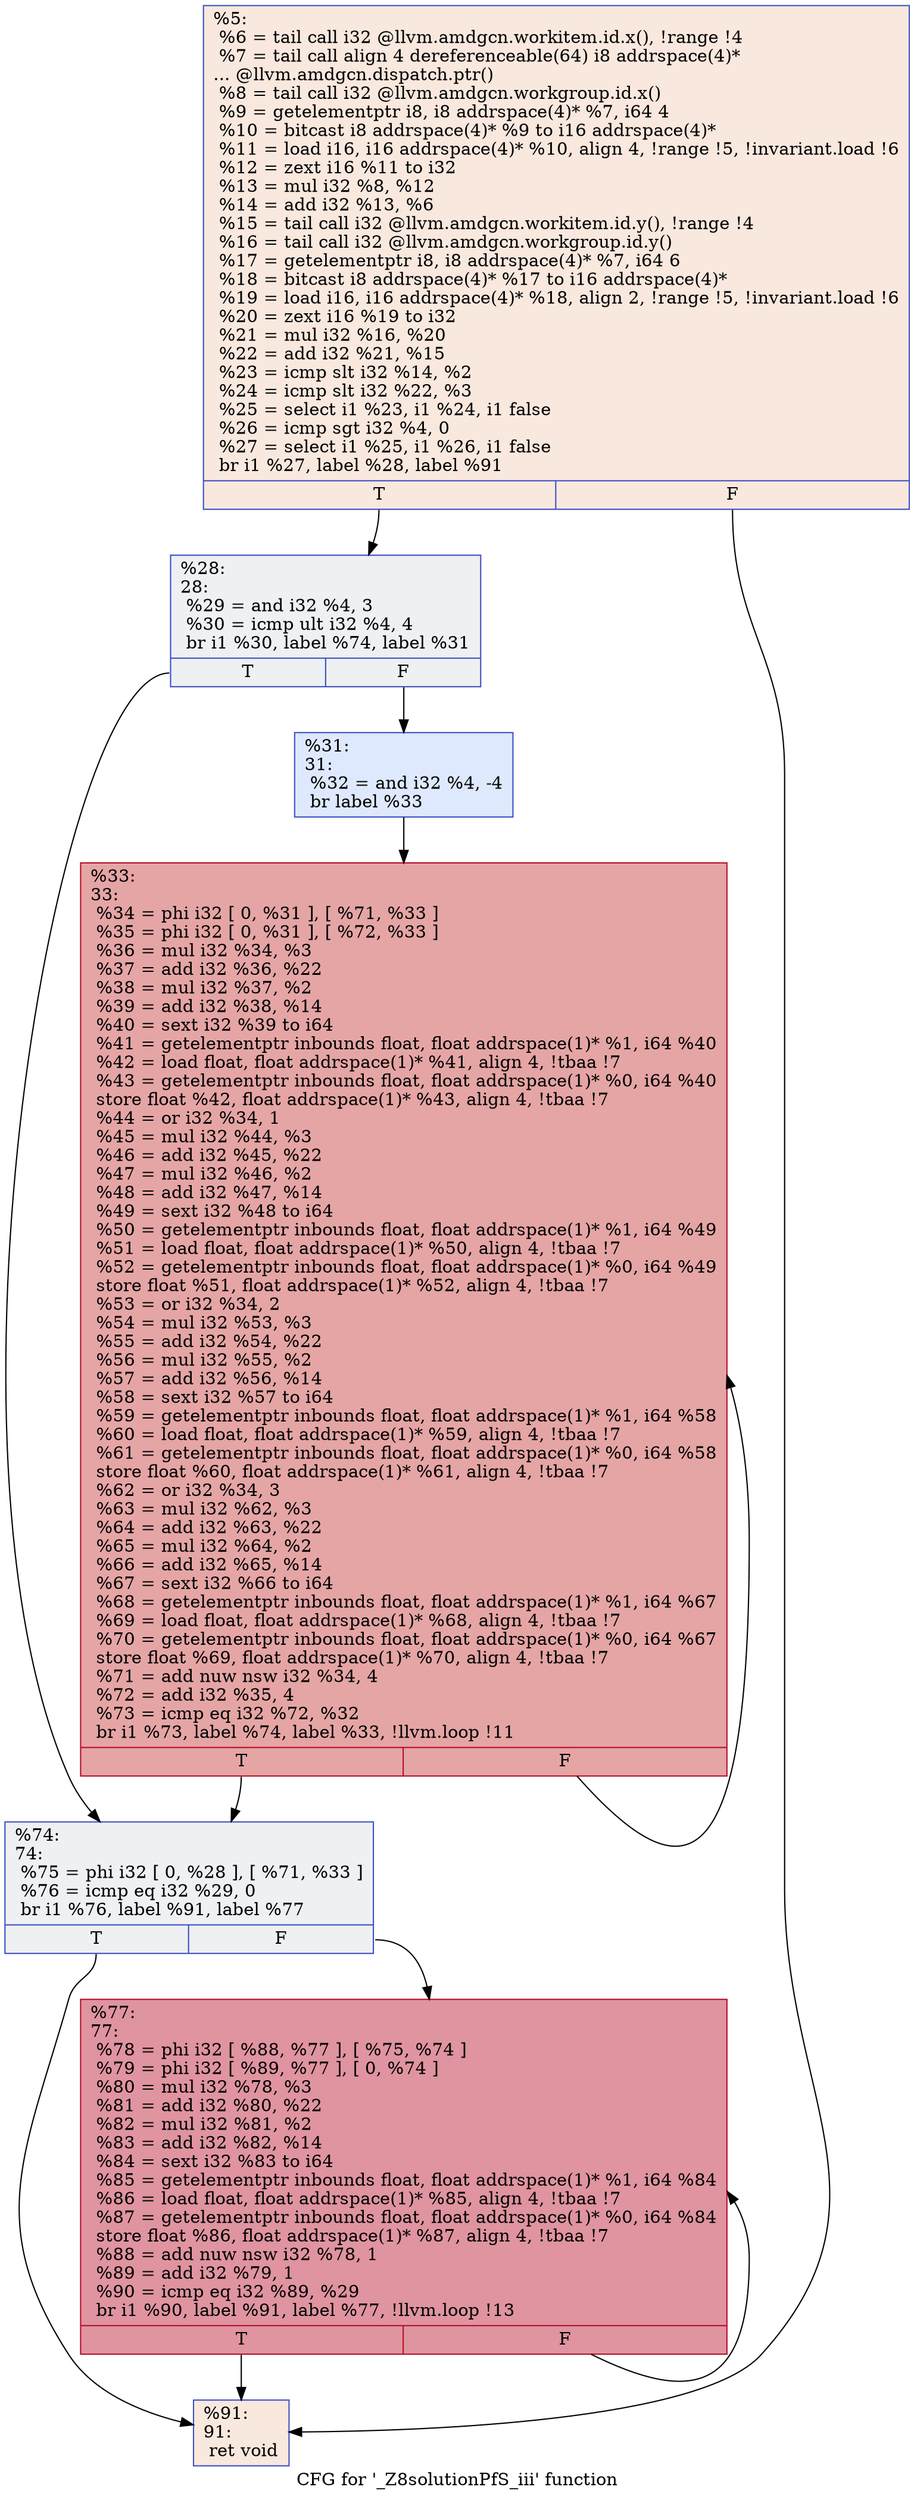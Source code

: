 digraph "CFG for '_Z8solutionPfS_iii' function" {
	label="CFG for '_Z8solutionPfS_iii' function";

	Node0x596fe40 [shape=record,color="#3d50c3ff", style=filled, fillcolor="#f2cab570",label="{%5:\l  %6 = tail call i32 @llvm.amdgcn.workitem.id.x(), !range !4\l  %7 = tail call align 4 dereferenceable(64) i8 addrspace(4)*\l... @llvm.amdgcn.dispatch.ptr()\l  %8 = tail call i32 @llvm.amdgcn.workgroup.id.x()\l  %9 = getelementptr i8, i8 addrspace(4)* %7, i64 4\l  %10 = bitcast i8 addrspace(4)* %9 to i16 addrspace(4)*\l  %11 = load i16, i16 addrspace(4)* %10, align 4, !range !5, !invariant.load !6\l  %12 = zext i16 %11 to i32\l  %13 = mul i32 %8, %12\l  %14 = add i32 %13, %6\l  %15 = tail call i32 @llvm.amdgcn.workitem.id.y(), !range !4\l  %16 = tail call i32 @llvm.amdgcn.workgroup.id.y()\l  %17 = getelementptr i8, i8 addrspace(4)* %7, i64 6\l  %18 = bitcast i8 addrspace(4)* %17 to i16 addrspace(4)*\l  %19 = load i16, i16 addrspace(4)* %18, align 2, !range !5, !invariant.load !6\l  %20 = zext i16 %19 to i32\l  %21 = mul i32 %16, %20\l  %22 = add i32 %21, %15\l  %23 = icmp slt i32 %14, %2\l  %24 = icmp slt i32 %22, %3\l  %25 = select i1 %23, i1 %24, i1 false\l  %26 = icmp sgt i32 %4, 0\l  %27 = select i1 %25, i1 %26, i1 false\l  br i1 %27, label %28, label %91\l|{<s0>T|<s1>F}}"];
	Node0x596fe40:s0 -> Node0x5973a30;
	Node0x596fe40:s1 -> Node0x5973ac0;
	Node0x5973a30 [shape=record,color="#3d50c3ff", style=filled, fillcolor="#d9dce170",label="{%28:\l28:                                               \l  %29 = and i32 %4, 3\l  %30 = icmp ult i32 %4, 4\l  br i1 %30, label %74, label %31\l|{<s0>T|<s1>F}}"];
	Node0x5973a30:s0 -> Node0x5973d80;
	Node0x5973a30:s1 -> Node0x5973dd0;
	Node0x5973dd0 [shape=record,color="#3d50c3ff", style=filled, fillcolor="#b5cdfa70",label="{%31:\l31:                                               \l  %32 = and i32 %4, -4\l  br label %33\l}"];
	Node0x5973dd0 -> Node0x5972670;
	Node0x5972670 [shape=record,color="#b70d28ff", style=filled, fillcolor="#c5333470",label="{%33:\l33:                                               \l  %34 = phi i32 [ 0, %31 ], [ %71, %33 ]\l  %35 = phi i32 [ 0, %31 ], [ %72, %33 ]\l  %36 = mul i32 %34, %3\l  %37 = add i32 %36, %22\l  %38 = mul i32 %37, %2\l  %39 = add i32 %38, %14\l  %40 = sext i32 %39 to i64\l  %41 = getelementptr inbounds float, float addrspace(1)* %1, i64 %40\l  %42 = load float, float addrspace(1)* %41, align 4, !tbaa !7\l  %43 = getelementptr inbounds float, float addrspace(1)* %0, i64 %40\l  store float %42, float addrspace(1)* %43, align 4, !tbaa !7\l  %44 = or i32 %34, 1\l  %45 = mul i32 %44, %3\l  %46 = add i32 %45, %22\l  %47 = mul i32 %46, %2\l  %48 = add i32 %47, %14\l  %49 = sext i32 %48 to i64\l  %50 = getelementptr inbounds float, float addrspace(1)* %1, i64 %49\l  %51 = load float, float addrspace(1)* %50, align 4, !tbaa !7\l  %52 = getelementptr inbounds float, float addrspace(1)* %0, i64 %49\l  store float %51, float addrspace(1)* %52, align 4, !tbaa !7\l  %53 = or i32 %34, 2\l  %54 = mul i32 %53, %3\l  %55 = add i32 %54, %22\l  %56 = mul i32 %55, %2\l  %57 = add i32 %56, %14\l  %58 = sext i32 %57 to i64\l  %59 = getelementptr inbounds float, float addrspace(1)* %1, i64 %58\l  %60 = load float, float addrspace(1)* %59, align 4, !tbaa !7\l  %61 = getelementptr inbounds float, float addrspace(1)* %0, i64 %58\l  store float %60, float addrspace(1)* %61, align 4, !tbaa !7\l  %62 = or i32 %34, 3\l  %63 = mul i32 %62, %3\l  %64 = add i32 %63, %22\l  %65 = mul i32 %64, %2\l  %66 = add i32 %65, %14\l  %67 = sext i32 %66 to i64\l  %68 = getelementptr inbounds float, float addrspace(1)* %1, i64 %67\l  %69 = load float, float addrspace(1)* %68, align 4, !tbaa !7\l  %70 = getelementptr inbounds float, float addrspace(1)* %0, i64 %67\l  store float %69, float addrspace(1)* %70, align 4, !tbaa !7\l  %71 = add nuw nsw i32 %34, 4\l  %72 = add i32 %35, 4\l  %73 = icmp eq i32 %72, %32\l  br i1 %73, label %74, label %33, !llvm.loop !11\l|{<s0>T|<s1>F}}"];
	Node0x5972670:s0 -> Node0x5973d80;
	Node0x5972670:s1 -> Node0x5972670;
	Node0x5973d80 [shape=record,color="#3d50c3ff", style=filled, fillcolor="#d9dce170",label="{%74:\l74:                                               \l  %75 = phi i32 [ 0, %28 ], [ %71, %33 ]\l  %76 = icmp eq i32 %29, 0\l  br i1 %76, label %91, label %77\l|{<s0>T|<s1>F}}"];
	Node0x5973d80:s0 -> Node0x5973ac0;
	Node0x5973d80:s1 -> Node0x5976770;
	Node0x5976770 [shape=record,color="#b70d28ff", style=filled, fillcolor="#b70d2870",label="{%77:\l77:                                               \l  %78 = phi i32 [ %88, %77 ], [ %75, %74 ]\l  %79 = phi i32 [ %89, %77 ], [ 0, %74 ]\l  %80 = mul i32 %78, %3\l  %81 = add i32 %80, %22\l  %82 = mul i32 %81, %2\l  %83 = add i32 %82, %14\l  %84 = sext i32 %83 to i64\l  %85 = getelementptr inbounds float, float addrspace(1)* %1, i64 %84\l  %86 = load float, float addrspace(1)* %85, align 4, !tbaa !7\l  %87 = getelementptr inbounds float, float addrspace(1)* %0, i64 %84\l  store float %86, float addrspace(1)* %87, align 4, !tbaa !7\l  %88 = add nuw nsw i32 %78, 1\l  %89 = add i32 %79, 1\l  %90 = icmp eq i32 %89, %29\l  br i1 %90, label %91, label %77, !llvm.loop !13\l|{<s0>T|<s1>F}}"];
	Node0x5976770:s0 -> Node0x5973ac0;
	Node0x5976770:s1 -> Node0x5976770;
	Node0x5973ac0 [shape=record,color="#3d50c3ff", style=filled, fillcolor="#f2cab570",label="{%91:\l91:                                               \l  ret void\l}"];
}
